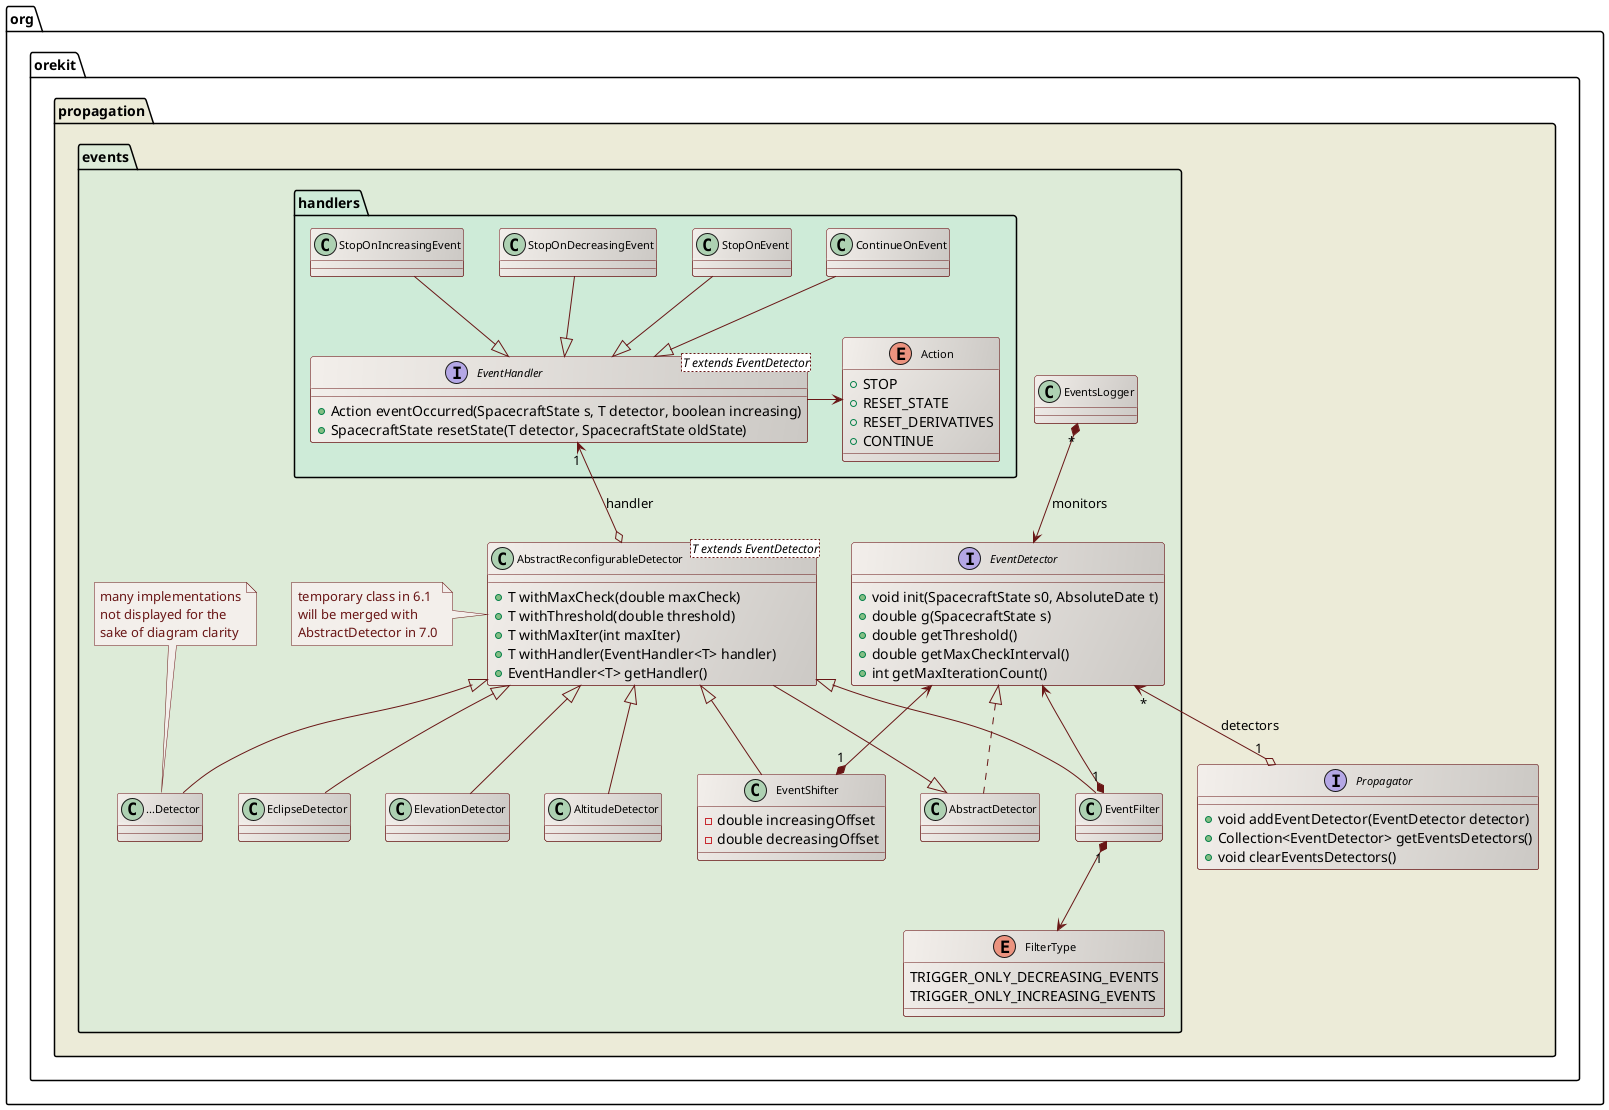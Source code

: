 ' Copyright 2002-2014 CS Systèmes d'Information
' Licensed to CS Systèmes d'Information (CS) under one or more
' contributor license agreements.  See the NOTICE file distributed with
' this work for additional information regarding copyright ownership.
' CS licenses this file to You under the Apache License, Version 2.0
' (the "License"); you may not use this file except in compliance with
' the License.  You may obtain a copy of the License at
'
'   http://www.apache.org/licenses/LICENSE-2.0
'
' Unless required by applicable law or agreed to in writing, software
' distributed under the License is distributed on an "AS IS" BASIS,
' WITHOUT WARRANTIES OR CONDITIONS OF ANY KIND, either express or implied.
' See the License for the specific language governing permissions and
' limitations under the License.
 
@startuml

  skinparam svek                  true
  skinparam ClassBackgroundColor  #F3EFEB/CCC9C5
  skinparam ClassArrowColor       #691616
  skinparam ClassBorderColor      #691616
  skinparam NoteBackgroundColor   #F3EFEB
  skinparam NoteBorderColor       #691616
  skinparam NoteFontColor         #691616
  skinparam ClassFontSize         11

  package org.orekit.propagation #ECEBD8 {

    package events #DDEBD8 {

      package handlers #CEEBD8 {

        interface "EventHandler<T extends EventDetector>" as EventHandler_T_ {
          +Action eventOccurred(SpacecraftState s, T detector, boolean increasing)
          +SpacecraftState resetState(T detector, SpacecraftState oldState)
        }

        enum Action {
          +STOP
          +RESET_STATE
          +RESET_DERIVATIVES
          +CONTINUE
        }

        ContinueOnEvent       --|> EventHandler_T_
        StopOnEvent           --|> EventHandler_T_
        StopOnDecreasingEvent --|> EventHandler_T_
        StopOnIncreasingEvent --|> EventHandler_T_

      }

      class EventsLogger

      interface EventDetector {
        +void init(SpacecraftState s0, AbsoluteDate t)
        +double g(SpacecraftState s)
        +double getThreshold()
        +double getMaxCheckInterval()
        +int getMaxIterationCount()
      }

      class EventShifter {
       -double increasingOffset
       -double decreasingOffset
      }

      EventDetector <--* "1" EventShifter 
      class "AbstractReconfigurableDetector<T extends EventDetector>" as AbstractReconfigurableDetector_T_ {
        +T withMaxCheck(double maxCheck)
        +T withThreshold(double threshold)
        +T withMaxIter(int maxIter)
        +T withHandler(EventHandler<T> handler)
        +EventHandler<T> getHandler()
      }
      note left
        temporary class in 6.1
        will be merged with
        AbstractDetector in 7.0
      end note

      class EventFilter
      enum FilterType {
	    TRIGGER_ONLY_DECREASING_EVENTS
	    TRIGGER_ONLY_INCREASING_EVENTS
      }

      EventsLogger "*" *--> EventDetector : monitors

      EventDetector <--* "1" EventFilter 
      EventFilter "1" *--> FilterType

      AbstractReconfigurableDetector_T_ <|-- EventShifter  
      AbstractReconfigurableDetector_T_ <|-- EventFilter  
      AbstractDetector <|-left- AbstractReconfigurableDetector_T_  

      Action <-left- EventHandler_T_
      EventDetector    <|.. AbstractDetector
      AbstractReconfigurableDetector_T_ <|-- AltitudeDetector
      AbstractReconfigurableDetector_T_ <|-- EclipseDetector
      AbstractReconfigurableDetector_T_ <|-- ElevationDetector
      class "...Detector" as DummyDetector
      AbstractReconfigurableDetector_T_ <|-- DummyDetector
      note top
        many implementations
        not displayed for the
        sake of diagram clarity
      end note

      EventHandler_T_ "1" <--o AbstractReconfigurableDetector_T_ : handler

    }

    interface Propagator {
      +void addEventDetector(EventDetector detector)
      +Collection<EventDetector> getEventsDetectors()
      +void clearEventsDetectors()
    }
    EventDetector "*" <--o "1" Propagator : detectors

  }

@enduml
